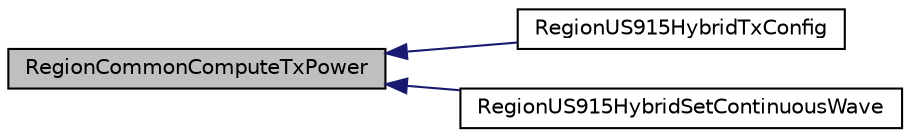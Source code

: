 digraph "RegionCommonComputeTxPower"
{
  edge [fontname="Helvetica",fontsize="10",labelfontname="Helvetica",labelfontsize="10"];
  node [fontname="Helvetica",fontsize="10",shape=record];
  rankdir="LR";
  Node27 [label="RegionCommonComputeTxPower",height=0.2,width=0.4,color="black", fillcolor="grey75", style="filled", fontcolor="black"];
  Node27 -> Node28 [dir="back",color="midnightblue",fontsize="10",style="solid",fontname="Helvetica"];
  Node28 [label="RegionUS915HybridTxConfig",height=0.2,width=0.4,color="black", fillcolor="white", style="filled",URL="$group___r_e_g_i_o_n_u_s915_h_y_b.html#gaad87151c4921c1caae24b3b8bb4135b9",tooltip="TX configuration. "];
  Node27 -> Node29 [dir="back",color="midnightblue",fontsize="10",style="solid",fontname="Helvetica"];
  Node29 [label="RegionUS915HybridSetContinuousWave",height=0.2,width=0.4,color="black", fillcolor="white", style="filled",URL="$group___r_e_g_i_o_n_u_s915_h_y_b.html#gad7b0e2c75aff473cd0c4287d4c6f24d1",tooltip="Sets the radio into continuous wave mode. "];
}
